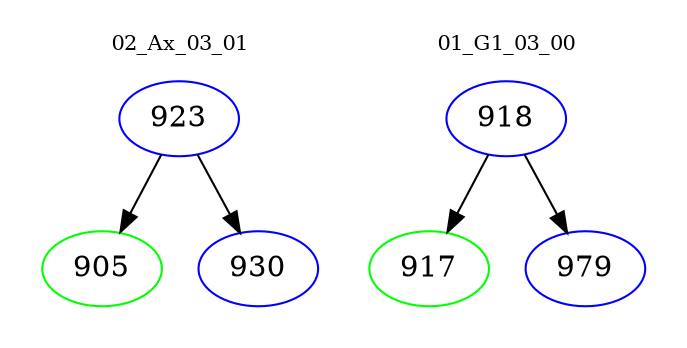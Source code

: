 digraph{
subgraph cluster_0 {
color = white
label = "02_Ax_03_01";
fontsize=10;
T0_923 [label="923", color="blue"]
T0_923 -> T0_905 [color="black"]
T0_905 [label="905", color="green"]
T0_923 -> T0_930 [color="black"]
T0_930 [label="930", color="blue"]
}
subgraph cluster_1 {
color = white
label = "01_G1_03_00";
fontsize=10;
T1_918 [label="918", color="blue"]
T1_918 -> T1_917 [color="black"]
T1_917 [label="917", color="green"]
T1_918 -> T1_979 [color="black"]
T1_979 [label="979", color="blue"]
}
}
